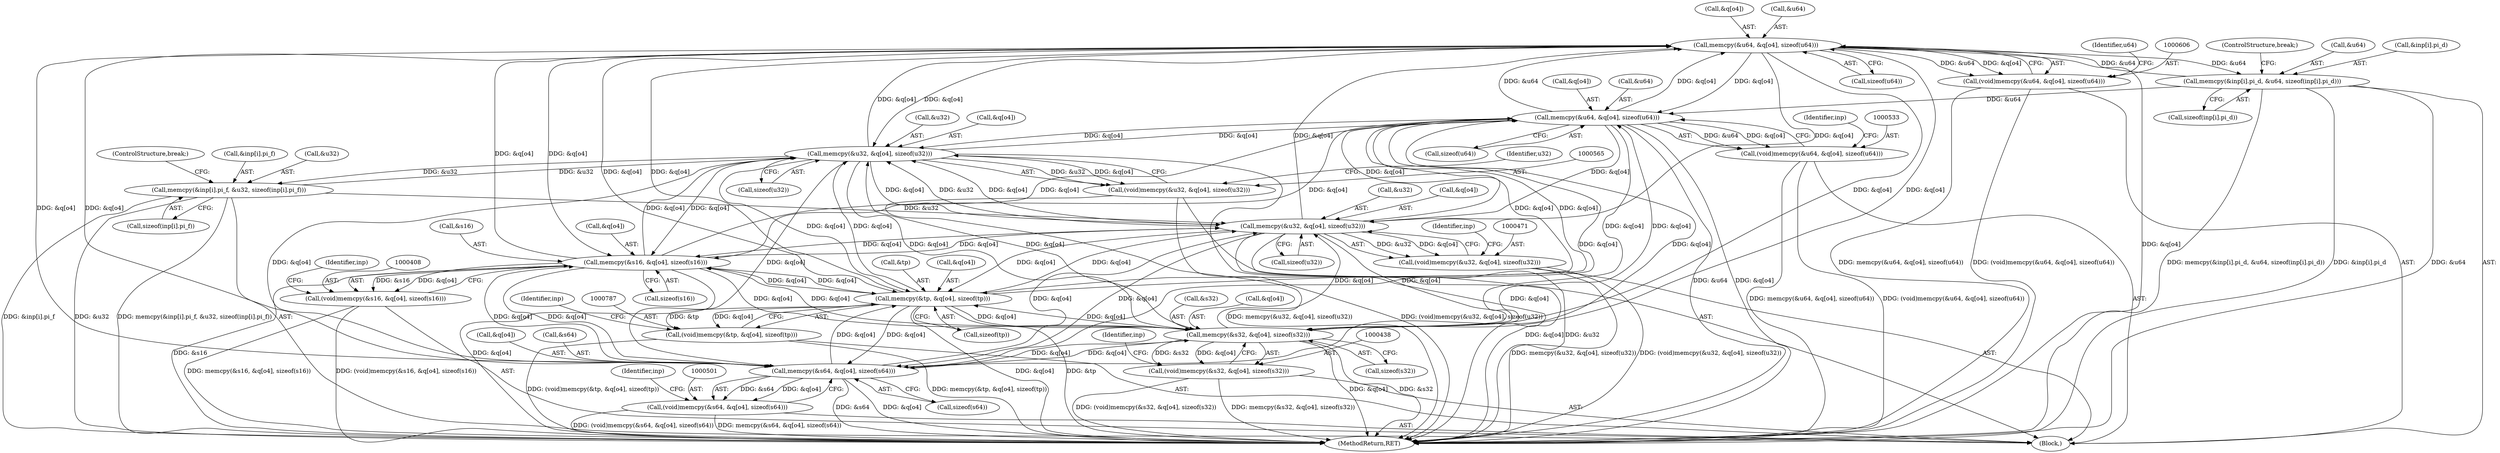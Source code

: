 digraph "0_file_f97486ef5dc3e8735440edc4fc8808c63e1a3ef0@API" {
"1000607" [label="(Call,memcpy(&u64, &q[o4], sizeof(u64)))"];
"1000622" [label="(Call,memcpy(&inp[i].pi_d, &u64, sizeof(inp[i].pi_d)))"];
"1000607" [label="(Call,memcpy(&u64, &q[o4], sizeof(u64)))"];
"1000534" [label="(Call,memcpy(&u64, &q[o4], sizeof(u64)))"];
"1000566" [label="(Call,memcpy(&u32, &q[o4], sizeof(u32)))"];
"1000579" [label="(Call,memcpy(&inp[i].pi_f, &u32, sizeof(inp[i].pi_f)))"];
"1000472" [label="(Call,memcpy(&u32, &q[o4], sizeof(u32)))"];
"1000409" [label="(Call,memcpy(&s16, &q[o4], sizeof(s16)))"];
"1000502" [label="(Call,memcpy(&s64, &q[o4], sizeof(s64)))"];
"1000439" [label="(Call,memcpy(&s32, &q[o4], sizeof(s32)))"];
"1000788" [label="(Call,memcpy(&tp, &q[o4], sizeof(tp)))"];
"1000407" [label="(Call,(void)memcpy(&s16, &q[o4], sizeof(s16)))"];
"1000437" [label="(Call,(void)memcpy(&s32, &q[o4], sizeof(s32)))"];
"1000470" [label="(Call,(void)memcpy(&u32, &q[o4], sizeof(u32)))"];
"1000500" [label="(Call,(void)memcpy(&s64, &q[o4], sizeof(s64)))"];
"1000532" [label="(Call,(void)memcpy(&u64, &q[o4], sizeof(u64)))"];
"1000564" [label="(Call,(void)memcpy(&u32, &q[o4], sizeof(u32)))"];
"1000605" [label="(Call,(void)memcpy(&u64, &q[o4], sizeof(u64)))"];
"1000786" [label="(Call,(void)memcpy(&tp, &q[o4], sizeof(tp)))"];
"1000637" [label="(ControlStructure,break;)"];
"1000514" [label="(Identifier,inp)"];
"1000541" [label="(Call,sizeof(u64))"];
"1000505" [label="(Call,&q[o4])"];
"1000586" [label="(Call,&u32)"];
"1000546" [label="(Identifier,inp)"];
"1000393" [label="(Block,)"];
"1000500" [label="(Call,(void)memcpy(&s64, &q[o4], sizeof(s64)))"];
"1000437" [label="(Call,(void)memcpy(&s32, &q[o4], sizeof(s32)))"];
"1000629" [label="(Call,&u64)"];
"1000446" [label="(Call,sizeof(s32))"];
"1000588" [label="(Call,sizeof(inp[i].pi_f))"];
"1000573" [label="(Call,sizeof(u32))"];
"1000795" [label="(Call,sizeof(tp))"];
"1000451" [label="(Identifier,inp)"];
"1000839" [label="(MethodReturn,RET)"];
"1000502" [label="(Call,memcpy(&s64, &q[o4], sizeof(s64)))"];
"1000622" [label="(Call,memcpy(&inp[i].pi_d, &u64, sizeof(inp[i].pi_d)))"];
"1000564" [label="(Call,(void)memcpy(&u32, &q[o4], sizeof(u32)))"];
"1000569" [label="(Call,&q[o4])"];
"1000579" [label="(Call,memcpy(&inp[i].pi_f, &u32, sizeof(inp[i].pi_f)))"];
"1000479" [label="(Call,sizeof(u32))"];
"1000407" [label="(Call,(void)memcpy(&s16, &q[o4], sizeof(s16)))"];
"1000509" [label="(Call,sizeof(s64))"];
"1000470" [label="(Call,(void)memcpy(&u32, &q[o4], sizeof(u32)))"];
"1000610" [label="(Call,&q[o4])"];
"1000614" [label="(Call,sizeof(u64))"];
"1000594" [label="(ControlStructure,break;)"];
"1000566" [label="(Call,memcpy(&u32, &q[o4], sizeof(u32)))"];
"1000484" [label="(Identifier,inp)"];
"1000503" [label="(Call,&s64)"];
"1000440" [label="(Call,&s32)"];
"1000442" [label="(Call,&q[o4])"];
"1000605" [label="(Call,(void)memcpy(&u64, &q[o4], sizeof(u64)))"];
"1000788" [label="(Call,memcpy(&tp, &q[o4], sizeof(tp)))"];
"1000631" [label="(Call,sizeof(inp[i].pi_d))"];
"1000607" [label="(Call,memcpy(&u64, &q[o4], sizeof(u64)))"];
"1000537" [label="(Call,&q[o4])"];
"1000580" [label="(Call,&inp[i].pi_f)"];
"1000473" [label="(Call,&u32)"];
"1000617" [label="(Identifier,u64)"];
"1000789" [label="(Call,&tp)"];
"1000567" [label="(Call,&u32)"];
"1000623" [label="(Call,&inp[i].pi_d)"];
"1000416" [label="(Call,sizeof(s16))"];
"1000412" [label="(Call,&q[o4])"];
"1000410" [label="(Call,&s16)"];
"1000791" [label="(Call,&q[o4])"];
"1000439" [label="(Call,memcpy(&s32, &q[o4], sizeof(s32)))"];
"1000472" [label="(Call,memcpy(&u32, &q[o4], sizeof(u32)))"];
"1000475" [label="(Call,&q[o4])"];
"1000576" [label="(Identifier,u32)"];
"1000409" [label="(Call,memcpy(&s16, &q[o4], sizeof(s16)))"];
"1000421" [label="(Identifier,inp)"];
"1000608" [label="(Call,&u64)"];
"1000534" [label="(Call,memcpy(&u64, &q[o4], sizeof(u64)))"];
"1000535" [label="(Call,&u64)"];
"1000800" [label="(Identifier,inp)"];
"1000786" [label="(Call,(void)memcpy(&tp, &q[o4], sizeof(tp)))"];
"1000532" [label="(Call,(void)memcpy(&u64, &q[o4], sizeof(u64)))"];
"1000607" -> "1000605"  [label="AST: "];
"1000607" -> "1000614"  [label="CFG: "];
"1000608" -> "1000607"  [label="AST: "];
"1000610" -> "1000607"  [label="AST: "];
"1000614" -> "1000607"  [label="AST: "];
"1000605" -> "1000607"  [label="CFG: "];
"1000607" -> "1000839"  [label="DDG: &q[o4]"];
"1000607" -> "1000409"  [label="DDG: &q[o4]"];
"1000607" -> "1000439"  [label="DDG: &q[o4]"];
"1000607" -> "1000472"  [label="DDG: &q[o4]"];
"1000607" -> "1000502"  [label="DDG: &q[o4]"];
"1000607" -> "1000534"  [label="DDG: &q[o4]"];
"1000607" -> "1000566"  [label="DDG: &q[o4]"];
"1000607" -> "1000605"  [label="DDG: &u64"];
"1000607" -> "1000605"  [label="DDG: &q[o4]"];
"1000622" -> "1000607"  [label="DDG: &u64"];
"1000534" -> "1000607"  [label="DDG: &u64"];
"1000534" -> "1000607"  [label="DDG: &q[o4]"];
"1000566" -> "1000607"  [label="DDG: &q[o4]"];
"1000409" -> "1000607"  [label="DDG: &q[o4]"];
"1000472" -> "1000607"  [label="DDG: &q[o4]"];
"1000502" -> "1000607"  [label="DDG: &q[o4]"];
"1000439" -> "1000607"  [label="DDG: &q[o4]"];
"1000788" -> "1000607"  [label="DDG: &q[o4]"];
"1000607" -> "1000622"  [label="DDG: &u64"];
"1000607" -> "1000788"  [label="DDG: &q[o4]"];
"1000622" -> "1000393"  [label="AST: "];
"1000622" -> "1000631"  [label="CFG: "];
"1000623" -> "1000622"  [label="AST: "];
"1000629" -> "1000622"  [label="AST: "];
"1000631" -> "1000622"  [label="AST: "];
"1000637" -> "1000622"  [label="CFG: "];
"1000622" -> "1000839"  [label="DDG: memcpy(&inp[i].pi_d, &u64, sizeof(inp[i].pi_d))"];
"1000622" -> "1000839"  [label="DDG: &inp[i].pi_d"];
"1000622" -> "1000839"  [label="DDG: &u64"];
"1000622" -> "1000534"  [label="DDG: &u64"];
"1000534" -> "1000532"  [label="AST: "];
"1000534" -> "1000541"  [label="CFG: "];
"1000535" -> "1000534"  [label="AST: "];
"1000537" -> "1000534"  [label="AST: "];
"1000541" -> "1000534"  [label="AST: "];
"1000532" -> "1000534"  [label="CFG: "];
"1000534" -> "1000839"  [label="DDG: &u64"];
"1000534" -> "1000839"  [label="DDG: &q[o4]"];
"1000534" -> "1000409"  [label="DDG: &q[o4]"];
"1000534" -> "1000439"  [label="DDG: &q[o4]"];
"1000534" -> "1000472"  [label="DDG: &q[o4]"];
"1000534" -> "1000502"  [label="DDG: &q[o4]"];
"1000534" -> "1000532"  [label="DDG: &u64"];
"1000534" -> "1000532"  [label="DDG: &q[o4]"];
"1000566" -> "1000534"  [label="DDG: &q[o4]"];
"1000409" -> "1000534"  [label="DDG: &q[o4]"];
"1000472" -> "1000534"  [label="DDG: &q[o4]"];
"1000502" -> "1000534"  [label="DDG: &q[o4]"];
"1000439" -> "1000534"  [label="DDG: &q[o4]"];
"1000788" -> "1000534"  [label="DDG: &q[o4]"];
"1000534" -> "1000566"  [label="DDG: &q[o4]"];
"1000534" -> "1000788"  [label="DDG: &q[o4]"];
"1000566" -> "1000564"  [label="AST: "];
"1000566" -> "1000573"  [label="CFG: "];
"1000567" -> "1000566"  [label="AST: "];
"1000569" -> "1000566"  [label="AST: "];
"1000573" -> "1000566"  [label="AST: "];
"1000564" -> "1000566"  [label="CFG: "];
"1000566" -> "1000839"  [label="DDG: &q[o4]"];
"1000566" -> "1000409"  [label="DDG: &q[o4]"];
"1000566" -> "1000439"  [label="DDG: &q[o4]"];
"1000566" -> "1000472"  [label="DDG: &q[o4]"];
"1000566" -> "1000502"  [label="DDG: &q[o4]"];
"1000566" -> "1000564"  [label="DDG: &u32"];
"1000566" -> "1000564"  [label="DDG: &q[o4]"];
"1000579" -> "1000566"  [label="DDG: &u32"];
"1000472" -> "1000566"  [label="DDG: &u32"];
"1000472" -> "1000566"  [label="DDG: &q[o4]"];
"1000409" -> "1000566"  [label="DDG: &q[o4]"];
"1000502" -> "1000566"  [label="DDG: &q[o4]"];
"1000439" -> "1000566"  [label="DDG: &q[o4]"];
"1000788" -> "1000566"  [label="DDG: &q[o4]"];
"1000566" -> "1000579"  [label="DDG: &u32"];
"1000566" -> "1000788"  [label="DDG: &q[o4]"];
"1000579" -> "1000393"  [label="AST: "];
"1000579" -> "1000588"  [label="CFG: "];
"1000580" -> "1000579"  [label="AST: "];
"1000586" -> "1000579"  [label="AST: "];
"1000588" -> "1000579"  [label="AST: "];
"1000594" -> "1000579"  [label="CFG: "];
"1000579" -> "1000839"  [label="DDG: memcpy(&inp[i].pi_f, &u32, sizeof(inp[i].pi_f))"];
"1000579" -> "1000839"  [label="DDG: &inp[i].pi_f"];
"1000579" -> "1000839"  [label="DDG: &u32"];
"1000579" -> "1000472"  [label="DDG: &u32"];
"1000472" -> "1000470"  [label="AST: "];
"1000472" -> "1000479"  [label="CFG: "];
"1000473" -> "1000472"  [label="AST: "];
"1000475" -> "1000472"  [label="AST: "];
"1000479" -> "1000472"  [label="AST: "];
"1000470" -> "1000472"  [label="CFG: "];
"1000472" -> "1000839"  [label="DDG: &q[o4]"];
"1000472" -> "1000839"  [label="DDG: &u32"];
"1000472" -> "1000409"  [label="DDG: &q[o4]"];
"1000472" -> "1000439"  [label="DDG: &q[o4]"];
"1000472" -> "1000470"  [label="DDG: &u32"];
"1000472" -> "1000470"  [label="DDG: &q[o4]"];
"1000409" -> "1000472"  [label="DDG: &q[o4]"];
"1000502" -> "1000472"  [label="DDG: &q[o4]"];
"1000439" -> "1000472"  [label="DDG: &q[o4]"];
"1000788" -> "1000472"  [label="DDG: &q[o4]"];
"1000472" -> "1000502"  [label="DDG: &q[o4]"];
"1000472" -> "1000788"  [label="DDG: &q[o4]"];
"1000409" -> "1000407"  [label="AST: "];
"1000409" -> "1000416"  [label="CFG: "];
"1000410" -> "1000409"  [label="AST: "];
"1000412" -> "1000409"  [label="AST: "];
"1000416" -> "1000409"  [label="AST: "];
"1000407" -> "1000409"  [label="CFG: "];
"1000409" -> "1000839"  [label="DDG: &q[o4]"];
"1000409" -> "1000839"  [label="DDG: &s16"];
"1000409" -> "1000407"  [label="DDG: &s16"];
"1000409" -> "1000407"  [label="DDG: &q[o4]"];
"1000502" -> "1000409"  [label="DDG: &q[o4]"];
"1000439" -> "1000409"  [label="DDG: &q[o4]"];
"1000788" -> "1000409"  [label="DDG: &q[o4]"];
"1000409" -> "1000439"  [label="DDG: &q[o4]"];
"1000409" -> "1000502"  [label="DDG: &q[o4]"];
"1000409" -> "1000788"  [label="DDG: &q[o4]"];
"1000502" -> "1000500"  [label="AST: "];
"1000502" -> "1000509"  [label="CFG: "];
"1000503" -> "1000502"  [label="AST: "];
"1000505" -> "1000502"  [label="AST: "];
"1000509" -> "1000502"  [label="AST: "];
"1000500" -> "1000502"  [label="CFG: "];
"1000502" -> "1000839"  [label="DDG: &s64"];
"1000502" -> "1000839"  [label="DDG: &q[o4]"];
"1000502" -> "1000439"  [label="DDG: &q[o4]"];
"1000502" -> "1000500"  [label="DDG: &s64"];
"1000502" -> "1000500"  [label="DDG: &q[o4]"];
"1000439" -> "1000502"  [label="DDG: &q[o4]"];
"1000788" -> "1000502"  [label="DDG: &q[o4]"];
"1000502" -> "1000788"  [label="DDG: &q[o4]"];
"1000439" -> "1000437"  [label="AST: "];
"1000439" -> "1000446"  [label="CFG: "];
"1000440" -> "1000439"  [label="AST: "];
"1000442" -> "1000439"  [label="AST: "];
"1000446" -> "1000439"  [label="AST: "];
"1000437" -> "1000439"  [label="CFG: "];
"1000439" -> "1000839"  [label="DDG: &q[o4]"];
"1000439" -> "1000839"  [label="DDG: &s32"];
"1000439" -> "1000437"  [label="DDG: &s32"];
"1000439" -> "1000437"  [label="DDG: &q[o4]"];
"1000788" -> "1000439"  [label="DDG: &q[o4]"];
"1000439" -> "1000788"  [label="DDG: &q[o4]"];
"1000788" -> "1000786"  [label="AST: "];
"1000788" -> "1000795"  [label="CFG: "];
"1000789" -> "1000788"  [label="AST: "];
"1000791" -> "1000788"  [label="AST: "];
"1000795" -> "1000788"  [label="AST: "];
"1000786" -> "1000788"  [label="CFG: "];
"1000788" -> "1000839"  [label="DDG: &q[o4]"];
"1000788" -> "1000839"  [label="DDG: &tp"];
"1000788" -> "1000786"  [label="DDG: &tp"];
"1000788" -> "1000786"  [label="DDG: &q[o4]"];
"1000407" -> "1000393"  [label="AST: "];
"1000408" -> "1000407"  [label="AST: "];
"1000421" -> "1000407"  [label="CFG: "];
"1000407" -> "1000839"  [label="DDG: memcpy(&s16, &q[o4], sizeof(s16))"];
"1000407" -> "1000839"  [label="DDG: (void)memcpy(&s16, &q[o4], sizeof(s16))"];
"1000437" -> "1000393"  [label="AST: "];
"1000438" -> "1000437"  [label="AST: "];
"1000451" -> "1000437"  [label="CFG: "];
"1000437" -> "1000839"  [label="DDG: (void)memcpy(&s32, &q[o4], sizeof(s32))"];
"1000437" -> "1000839"  [label="DDG: memcpy(&s32, &q[o4], sizeof(s32))"];
"1000470" -> "1000393"  [label="AST: "];
"1000471" -> "1000470"  [label="AST: "];
"1000484" -> "1000470"  [label="CFG: "];
"1000470" -> "1000839"  [label="DDG: memcpy(&u32, &q[o4], sizeof(u32))"];
"1000470" -> "1000839"  [label="DDG: (void)memcpy(&u32, &q[o4], sizeof(u32))"];
"1000500" -> "1000393"  [label="AST: "];
"1000501" -> "1000500"  [label="AST: "];
"1000514" -> "1000500"  [label="CFG: "];
"1000500" -> "1000839"  [label="DDG: memcpy(&s64, &q[o4], sizeof(s64))"];
"1000500" -> "1000839"  [label="DDG: (void)memcpy(&s64, &q[o4], sizeof(s64))"];
"1000532" -> "1000393"  [label="AST: "];
"1000533" -> "1000532"  [label="AST: "];
"1000546" -> "1000532"  [label="CFG: "];
"1000532" -> "1000839"  [label="DDG: memcpy(&u64, &q[o4], sizeof(u64))"];
"1000532" -> "1000839"  [label="DDG: (void)memcpy(&u64, &q[o4], sizeof(u64))"];
"1000564" -> "1000393"  [label="AST: "];
"1000565" -> "1000564"  [label="AST: "];
"1000576" -> "1000564"  [label="CFG: "];
"1000564" -> "1000839"  [label="DDG: memcpy(&u32, &q[o4], sizeof(u32))"];
"1000564" -> "1000839"  [label="DDG: (void)memcpy(&u32, &q[o4], sizeof(u32))"];
"1000605" -> "1000393"  [label="AST: "];
"1000606" -> "1000605"  [label="AST: "];
"1000617" -> "1000605"  [label="CFG: "];
"1000605" -> "1000839"  [label="DDG: memcpy(&u64, &q[o4], sizeof(u64))"];
"1000605" -> "1000839"  [label="DDG: (void)memcpy(&u64, &q[o4], sizeof(u64))"];
"1000786" -> "1000393"  [label="AST: "];
"1000787" -> "1000786"  [label="AST: "];
"1000800" -> "1000786"  [label="CFG: "];
"1000786" -> "1000839"  [label="DDG: memcpy(&tp, &q[o4], sizeof(tp))"];
"1000786" -> "1000839"  [label="DDG: (void)memcpy(&tp, &q[o4], sizeof(tp))"];
}
